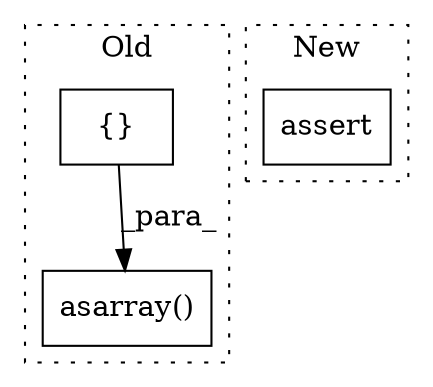 digraph G {
subgraph cluster0 {
1 [label="asarray()" a="75" s="799,1032" l="27,39" shape="box"];
3 [label="{}" a="59" s="979,988" l="1,0" shape="box"];
label = "Old";
style="dotted";
}
subgraph cluster1 {
2 [label="assert" a="65" s="834" l="7" shape="box"];
label = "New";
style="dotted";
}
3 -> 1 [label="_para_"];
}